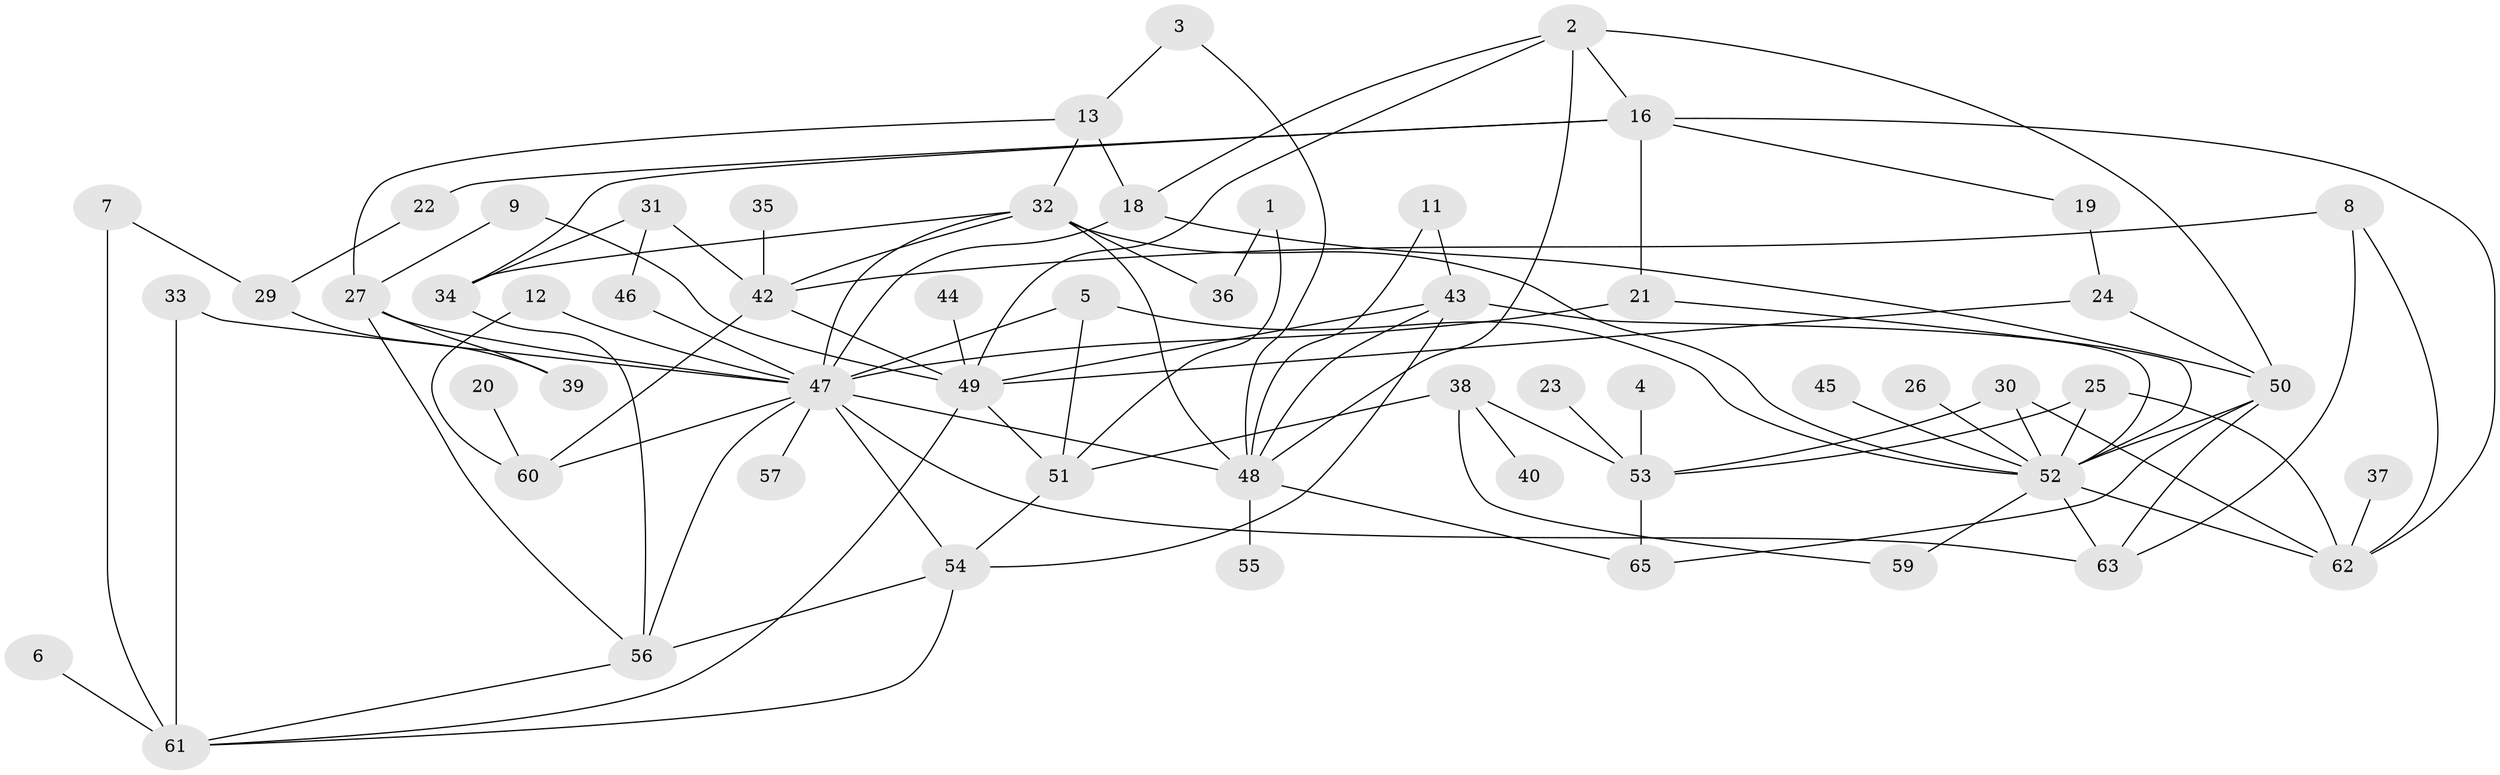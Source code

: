 // original degree distribution, {1: 0.20155038759689922, 2: 0.3023255813953488, 3: 0.1937984496124031, 5: 0.09302325581395349, 4: 0.10077519379844961, 7: 0.007751937984496124, 0: 0.046511627906976744, 6: 0.05426356589147287}
// Generated by graph-tools (version 1.1) at 2025/25/03/09/25 03:25:15]
// undirected, 57 vertices, 102 edges
graph export_dot {
graph [start="1"]
  node [color=gray90,style=filled];
  1;
  2;
  3;
  4;
  5;
  6;
  7;
  8;
  9;
  11;
  12;
  13;
  16;
  18;
  19;
  20;
  21;
  22;
  23;
  24;
  25;
  26;
  27;
  29;
  30;
  31;
  32;
  33;
  34;
  35;
  36;
  37;
  38;
  39;
  40;
  42;
  43;
  44;
  45;
  46;
  47;
  48;
  49;
  50;
  51;
  52;
  53;
  54;
  55;
  56;
  57;
  59;
  60;
  61;
  62;
  63;
  65;
  1 -- 36 [weight=1.0];
  1 -- 51 [weight=1.0];
  2 -- 16 [weight=1.0];
  2 -- 18 [weight=1.0];
  2 -- 48 [weight=1.0];
  2 -- 49 [weight=1.0];
  2 -- 50 [weight=1.0];
  3 -- 13 [weight=1.0];
  3 -- 48 [weight=1.0];
  4 -- 53 [weight=1.0];
  5 -- 47 [weight=1.0];
  5 -- 51 [weight=1.0];
  5 -- 52 [weight=1.0];
  6 -- 61 [weight=1.0];
  7 -- 29 [weight=1.0];
  7 -- 61 [weight=2.0];
  8 -- 42 [weight=1.0];
  8 -- 62 [weight=1.0];
  8 -- 63 [weight=1.0];
  9 -- 27 [weight=1.0];
  9 -- 49 [weight=1.0];
  11 -- 43 [weight=1.0];
  11 -- 48 [weight=1.0];
  12 -- 47 [weight=1.0];
  12 -- 60 [weight=1.0];
  13 -- 18 [weight=1.0];
  13 -- 27 [weight=1.0];
  13 -- 32 [weight=1.0];
  16 -- 19 [weight=1.0];
  16 -- 21 [weight=1.0];
  16 -- 22 [weight=1.0];
  16 -- 34 [weight=1.0];
  16 -- 62 [weight=1.0];
  18 -- 47 [weight=1.0];
  18 -- 50 [weight=1.0];
  19 -- 24 [weight=1.0];
  20 -- 60 [weight=1.0];
  21 -- 47 [weight=1.0];
  21 -- 52 [weight=1.0];
  22 -- 29 [weight=1.0];
  23 -- 53 [weight=1.0];
  24 -- 49 [weight=1.0];
  24 -- 50 [weight=2.0];
  25 -- 52 [weight=1.0];
  25 -- 53 [weight=1.0];
  25 -- 62 [weight=1.0];
  26 -- 52 [weight=1.0];
  27 -- 39 [weight=1.0];
  27 -- 47 [weight=1.0];
  27 -- 56 [weight=1.0];
  29 -- 39 [weight=1.0];
  30 -- 52 [weight=1.0];
  30 -- 53 [weight=1.0];
  30 -- 62 [weight=1.0];
  31 -- 34 [weight=1.0];
  31 -- 42 [weight=1.0];
  31 -- 46 [weight=1.0];
  32 -- 34 [weight=1.0];
  32 -- 36 [weight=1.0];
  32 -- 42 [weight=1.0];
  32 -- 47 [weight=1.0];
  32 -- 48 [weight=1.0];
  32 -- 52 [weight=1.0];
  33 -- 47 [weight=1.0];
  33 -- 61 [weight=1.0];
  34 -- 56 [weight=1.0];
  35 -- 42 [weight=1.0];
  37 -- 62 [weight=1.0];
  38 -- 40 [weight=1.0];
  38 -- 51 [weight=1.0];
  38 -- 53 [weight=1.0];
  38 -- 59 [weight=1.0];
  42 -- 49 [weight=1.0];
  42 -- 60 [weight=1.0];
  43 -- 48 [weight=1.0];
  43 -- 49 [weight=1.0];
  43 -- 52 [weight=2.0];
  43 -- 54 [weight=1.0];
  44 -- 49 [weight=1.0];
  45 -- 52 [weight=1.0];
  46 -- 47 [weight=1.0];
  47 -- 48 [weight=1.0];
  47 -- 54 [weight=1.0];
  47 -- 56 [weight=1.0];
  47 -- 57 [weight=1.0];
  47 -- 60 [weight=1.0];
  47 -- 63 [weight=1.0];
  48 -- 55 [weight=1.0];
  48 -- 65 [weight=1.0];
  49 -- 51 [weight=1.0];
  49 -- 61 [weight=1.0];
  50 -- 52 [weight=2.0];
  50 -- 63 [weight=1.0];
  50 -- 65 [weight=1.0];
  51 -- 54 [weight=1.0];
  52 -- 59 [weight=1.0];
  52 -- 62 [weight=1.0];
  52 -- 63 [weight=1.0];
  53 -- 65 [weight=1.0];
  54 -- 56 [weight=1.0];
  54 -- 61 [weight=1.0];
  56 -- 61 [weight=1.0];
}
